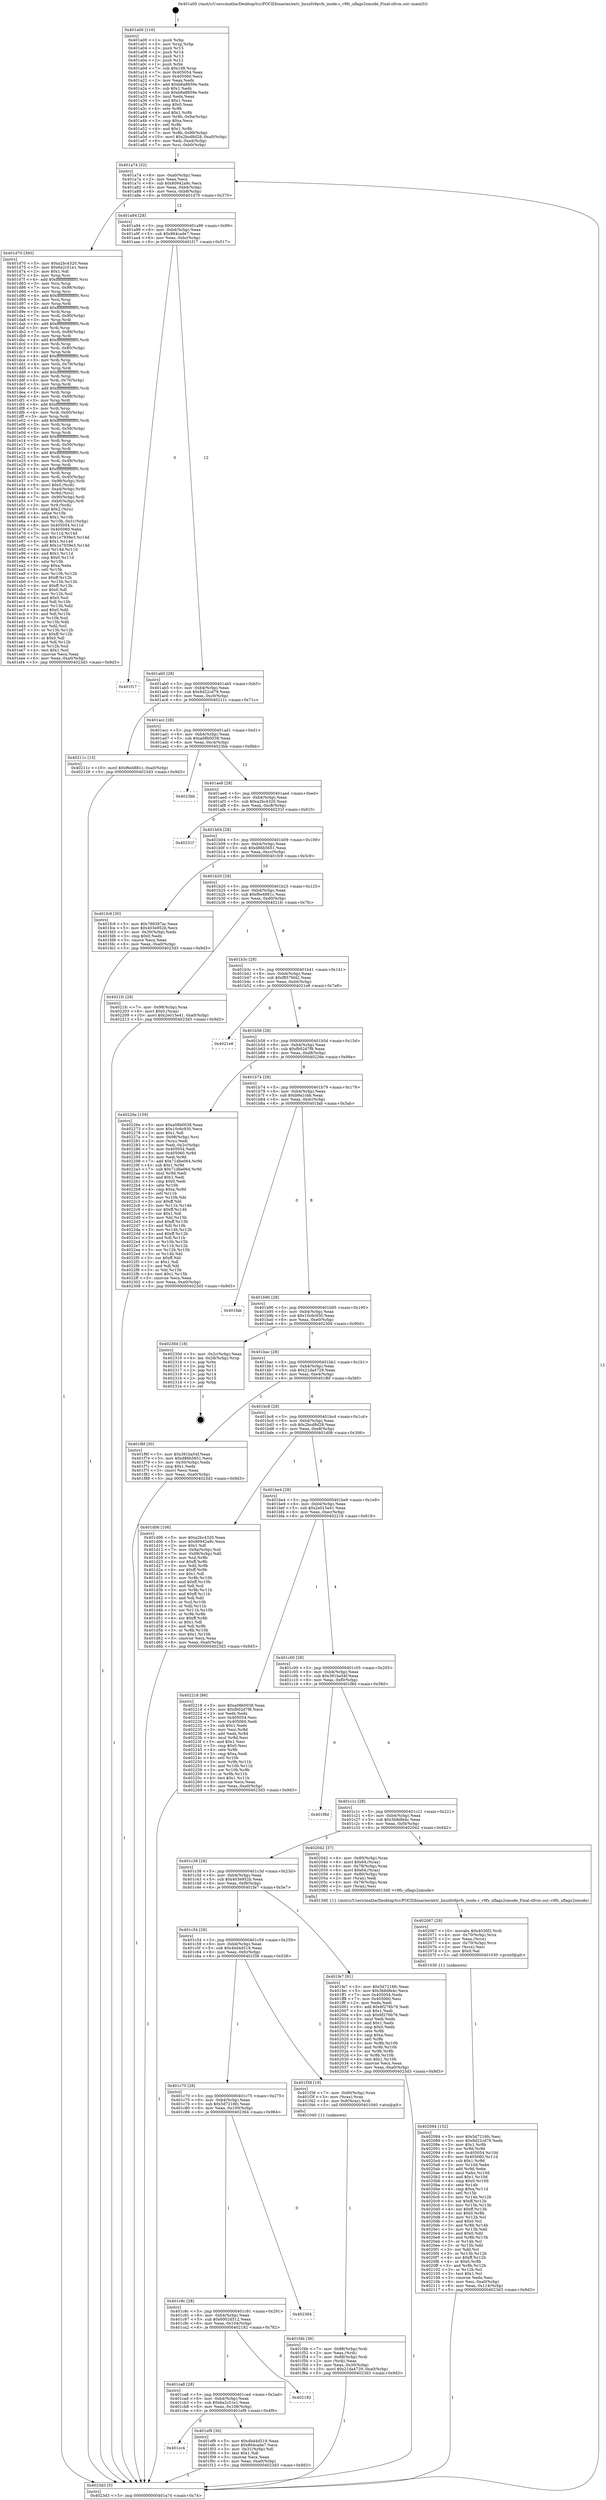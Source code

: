 digraph "0x401a00" {
  label = "0x401a00 (/mnt/c/Users/mathe/Desktop/tcc/POCII/binaries/extr_linuxfs9pvfs_inode.c_v9fs_uflags2omode_Final-ollvm.out::main(0))"
  labelloc = "t"
  node[shape=record]

  Entry [label="",width=0.3,height=0.3,shape=circle,fillcolor=black,style=filled]
  "0x401a74" [label="{
     0x401a74 [32]\l
     | [instrs]\l
     &nbsp;&nbsp;0x401a74 \<+6\>: mov -0xa0(%rbp),%eax\l
     &nbsp;&nbsp;0x401a7a \<+2\>: mov %eax,%ecx\l
     &nbsp;&nbsp;0x401a7c \<+6\>: sub $0x80942a9c,%ecx\l
     &nbsp;&nbsp;0x401a82 \<+6\>: mov %eax,-0xb4(%rbp)\l
     &nbsp;&nbsp;0x401a88 \<+6\>: mov %ecx,-0xb8(%rbp)\l
     &nbsp;&nbsp;0x401a8e \<+6\>: je 0000000000401d70 \<main+0x370\>\l
  }"]
  "0x401d70" [label="{
     0x401d70 [393]\l
     | [instrs]\l
     &nbsp;&nbsp;0x401d70 \<+5\>: mov $0xa2bc4320,%eax\l
     &nbsp;&nbsp;0x401d75 \<+5\>: mov $0x6a2c51e1,%ecx\l
     &nbsp;&nbsp;0x401d7a \<+2\>: mov $0x1,%dl\l
     &nbsp;&nbsp;0x401d7c \<+3\>: mov %rsp,%rsi\l
     &nbsp;&nbsp;0x401d7f \<+4\>: add $0xfffffffffffffff0,%rsi\l
     &nbsp;&nbsp;0x401d83 \<+3\>: mov %rsi,%rsp\l
     &nbsp;&nbsp;0x401d86 \<+7\>: mov %rsi,-0x98(%rbp)\l
     &nbsp;&nbsp;0x401d8d \<+3\>: mov %rsp,%rsi\l
     &nbsp;&nbsp;0x401d90 \<+4\>: add $0xfffffffffffffff0,%rsi\l
     &nbsp;&nbsp;0x401d94 \<+3\>: mov %rsi,%rsp\l
     &nbsp;&nbsp;0x401d97 \<+3\>: mov %rsp,%rdi\l
     &nbsp;&nbsp;0x401d9a \<+4\>: add $0xfffffffffffffff0,%rdi\l
     &nbsp;&nbsp;0x401d9e \<+3\>: mov %rdi,%rsp\l
     &nbsp;&nbsp;0x401da1 \<+7\>: mov %rdi,-0x90(%rbp)\l
     &nbsp;&nbsp;0x401da8 \<+3\>: mov %rsp,%rdi\l
     &nbsp;&nbsp;0x401dab \<+4\>: add $0xfffffffffffffff0,%rdi\l
     &nbsp;&nbsp;0x401daf \<+3\>: mov %rdi,%rsp\l
     &nbsp;&nbsp;0x401db2 \<+7\>: mov %rdi,-0x88(%rbp)\l
     &nbsp;&nbsp;0x401db9 \<+3\>: mov %rsp,%rdi\l
     &nbsp;&nbsp;0x401dbc \<+4\>: add $0xfffffffffffffff0,%rdi\l
     &nbsp;&nbsp;0x401dc0 \<+3\>: mov %rdi,%rsp\l
     &nbsp;&nbsp;0x401dc3 \<+4\>: mov %rdi,-0x80(%rbp)\l
     &nbsp;&nbsp;0x401dc7 \<+3\>: mov %rsp,%rdi\l
     &nbsp;&nbsp;0x401dca \<+4\>: add $0xfffffffffffffff0,%rdi\l
     &nbsp;&nbsp;0x401dce \<+3\>: mov %rdi,%rsp\l
     &nbsp;&nbsp;0x401dd1 \<+4\>: mov %rdi,-0x78(%rbp)\l
     &nbsp;&nbsp;0x401dd5 \<+3\>: mov %rsp,%rdi\l
     &nbsp;&nbsp;0x401dd8 \<+4\>: add $0xfffffffffffffff0,%rdi\l
     &nbsp;&nbsp;0x401ddc \<+3\>: mov %rdi,%rsp\l
     &nbsp;&nbsp;0x401ddf \<+4\>: mov %rdi,-0x70(%rbp)\l
     &nbsp;&nbsp;0x401de3 \<+3\>: mov %rsp,%rdi\l
     &nbsp;&nbsp;0x401de6 \<+4\>: add $0xfffffffffffffff0,%rdi\l
     &nbsp;&nbsp;0x401dea \<+3\>: mov %rdi,%rsp\l
     &nbsp;&nbsp;0x401ded \<+4\>: mov %rdi,-0x68(%rbp)\l
     &nbsp;&nbsp;0x401df1 \<+3\>: mov %rsp,%rdi\l
     &nbsp;&nbsp;0x401df4 \<+4\>: add $0xfffffffffffffff0,%rdi\l
     &nbsp;&nbsp;0x401df8 \<+3\>: mov %rdi,%rsp\l
     &nbsp;&nbsp;0x401dfb \<+4\>: mov %rdi,-0x60(%rbp)\l
     &nbsp;&nbsp;0x401dff \<+3\>: mov %rsp,%rdi\l
     &nbsp;&nbsp;0x401e02 \<+4\>: add $0xfffffffffffffff0,%rdi\l
     &nbsp;&nbsp;0x401e06 \<+3\>: mov %rdi,%rsp\l
     &nbsp;&nbsp;0x401e09 \<+4\>: mov %rdi,-0x58(%rbp)\l
     &nbsp;&nbsp;0x401e0d \<+3\>: mov %rsp,%rdi\l
     &nbsp;&nbsp;0x401e10 \<+4\>: add $0xfffffffffffffff0,%rdi\l
     &nbsp;&nbsp;0x401e14 \<+3\>: mov %rdi,%rsp\l
     &nbsp;&nbsp;0x401e17 \<+4\>: mov %rdi,-0x50(%rbp)\l
     &nbsp;&nbsp;0x401e1b \<+3\>: mov %rsp,%rdi\l
     &nbsp;&nbsp;0x401e1e \<+4\>: add $0xfffffffffffffff0,%rdi\l
     &nbsp;&nbsp;0x401e22 \<+3\>: mov %rdi,%rsp\l
     &nbsp;&nbsp;0x401e25 \<+4\>: mov %rdi,-0x48(%rbp)\l
     &nbsp;&nbsp;0x401e29 \<+3\>: mov %rsp,%rdi\l
     &nbsp;&nbsp;0x401e2c \<+4\>: add $0xfffffffffffffff0,%rdi\l
     &nbsp;&nbsp;0x401e30 \<+3\>: mov %rdi,%rsp\l
     &nbsp;&nbsp;0x401e33 \<+4\>: mov %rdi,-0x40(%rbp)\l
     &nbsp;&nbsp;0x401e37 \<+7\>: mov -0x98(%rbp),%rdi\l
     &nbsp;&nbsp;0x401e3e \<+6\>: movl $0x0,(%rdi)\l
     &nbsp;&nbsp;0x401e44 \<+7\>: mov -0xa4(%rbp),%r8d\l
     &nbsp;&nbsp;0x401e4b \<+3\>: mov %r8d,(%rsi)\l
     &nbsp;&nbsp;0x401e4e \<+7\>: mov -0x90(%rbp),%rdi\l
     &nbsp;&nbsp;0x401e55 \<+7\>: mov -0xb0(%rbp),%r9\l
     &nbsp;&nbsp;0x401e5c \<+3\>: mov %r9,(%rdi)\l
     &nbsp;&nbsp;0x401e5f \<+3\>: cmpl $0x2,(%rsi)\l
     &nbsp;&nbsp;0x401e62 \<+4\>: setne %r10b\l
     &nbsp;&nbsp;0x401e66 \<+4\>: and $0x1,%r10b\l
     &nbsp;&nbsp;0x401e6a \<+4\>: mov %r10b,-0x31(%rbp)\l
     &nbsp;&nbsp;0x401e6e \<+8\>: mov 0x405054,%r11d\l
     &nbsp;&nbsp;0x401e76 \<+7\>: mov 0x405060,%ebx\l
     &nbsp;&nbsp;0x401e7d \<+3\>: mov %r11d,%r14d\l
     &nbsp;&nbsp;0x401e80 \<+7\>: sub $0x1e7939e3,%r14d\l
     &nbsp;&nbsp;0x401e87 \<+4\>: sub $0x1,%r14d\l
     &nbsp;&nbsp;0x401e8b \<+7\>: add $0x1e7939e3,%r14d\l
     &nbsp;&nbsp;0x401e92 \<+4\>: imul %r14d,%r11d\l
     &nbsp;&nbsp;0x401e96 \<+4\>: and $0x1,%r11d\l
     &nbsp;&nbsp;0x401e9a \<+4\>: cmp $0x0,%r11d\l
     &nbsp;&nbsp;0x401e9e \<+4\>: sete %r10b\l
     &nbsp;&nbsp;0x401ea2 \<+3\>: cmp $0xa,%ebx\l
     &nbsp;&nbsp;0x401ea5 \<+4\>: setl %r15b\l
     &nbsp;&nbsp;0x401ea9 \<+3\>: mov %r10b,%r12b\l
     &nbsp;&nbsp;0x401eac \<+4\>: xor $0xff,%r12b\l
     &nbsp;&nbsp;0x401eb0 \<+3\>: mov %r15b,%r13b\l
     &nbsp;&nbsp;0x401eb3 \<+4\>: xor $0xff,%r13b\l
     &nbsp;&nbsp;0x401eb7 \<+3\>: xor $0x0,%dl\l
     &nbsp;&nbsp;0x401eba \<+3\>: mov %r12b,%sil\l
     &nbsp;&nbsp;0x401ebd \<+4\>: and $0x0,%sil\l
     &nbsp;&nbsp;0x401ec1 \<+3\>: and %dl,%r10b\l
     &nbsp;&nbsp;0x401ec4 \<+3\>: mov %r13b,%dil\l
     &nbsp;&nbsp;0x401ec7 \<+4\>: and $0x0,%dil\l
     &nbsp;&nbsp;0x401ecb \<+3\>: and %dl,%r15b\l
     &nbsp;&nbsp;0x401ece \<+3\>: or %r10b,%sil\l
     &nbsp;&nbsp;0x401ed1 \<+3\>: or %r15b,%dil\l
     &nbsp;&nbsp;0x401ed4 \<+3\>: xor %dil,%sil\l
     &nbsp;&nbsp;0x401ed7 \<+3\>: or %r13b,%r12b\l
     &nbsp;&nbsp;0x401eda \<+4\>: xor $0xff,%r12b\l
     &nbsp;&nbsp;0x401ede \<+3\>: or $0x0,%dl\l
     &nbsp;&nbsp;0x401ee1 \<+3\>: and %dl,%r12b\l
     &nbsp;&nbsp;0x401ee4 \<+3\>: or %r12b,%sil\l
     &nbsp;&nbsp;0x401ee7 \<+4\>: test $0x1,%sil\l
     &nbsp;&nbsp;0x401eeb \<+3\>: cmovne %ecx,%eax\l
     &nbsp;&nbsp;0x401eee \<+6\>: mov %eax,-0xa0(%rbp)\l
     &nbsp;&nbsp;0x401ef4 \<+5\>: jmp 00000000004023d3 \<main+0x9d3\>\l
  }"]
  "0x401a94" [label="{
     0x401a94 [28]\l
     | [instrs]\l
     &nbsp;&nbsp;0x401a94 \<+5\>: jmp 0000000000401a99 \<main+0x99\>\l
     &nbsp;&nbsp;0x401a99 \<+6\>: mov -0xb4(%rbp),%eax\l
     &nbsp;&nbsp;0x401a9f \<+5\>: sub $0x864cade7,%eax\l
     &nbsp;&nbsp;0x401aa4 \<+6\>: mov %eax,-0xbc(%rbp)\l
     &nbsp;&nbsp;0x401aaa \<+6\>: je 0000000000401f17 \<main+0x517\>\l
  }"]
  Exit [label="",width=0.3,height=0.3,shape=circle,fillcolor=black,style=filled,peripheries=2]
  "0x401f17" [label="{
     0x401f17\l
  }", style=dashed]
  "0x401ab0" [label="{
     0x401ab0 [28]\l
     | [instrs]\l
     &nbsp;&nbsp;0x401ab0 \<+5\>: jmp 0000000000401ab5 \<main+0xb5\>\l
     &nbsp;&nbsp;0x401ab5 \<+6\>: mov -0xb4(%rbp),%eax\l
     &nbsp;&nbsp;0x401abb \<+5\>: sub $0x8d22cd79,%eax\l
     &nbsp;&nbsp;0x401ac0 \<+6\>: mov %eax,-0xc0(%rbp)\l
     &nbsp;&nbsp;0x401ac6 \<+6\>: je 000000000040211c \<main+0x71c\>\l
  }"]
  "0x402084" [label="{
     0x402084 [152]\l
     | [instrs]\l
     &nbsp;&nbsp;0x402084 \<+5\>: mov $0x5d7216fc,%esi\l
     &nbsp;&nbsp;0x402089 \<+5\>: mov $0x8d22cd79,%edx\l
     &nbsp;&nbsp;0x40208e \<+3\>: mov $0x1,%r8b\l
     &nbsp;&nbsp;0x402091 \<+3\>: xor %r9d,%r9d\l
     &nbsp;&nbsp;0x402094 \<+8\>: mov 0x405054,%r10d\l
     &nbsp;&nbsp;0x40209c \<+8\>: mov 0x405060,%r11d\l
     &nbsp;&nbsp;0x4020a4 \<+4\>: sub $0x1,%r9d\l
     &nbsp;&nbsp;0x4020a8 \<+3\>: mov %r10d,%ebx\l
     &nbsp;&nbsp;0x4020ab \<+3\>: add %r9d,%ebx\l
     &nbsp;&nbsp;0x4020ae \<+4\>: imul %ebx,%r10d\l
     &nbsp;&nbsp;0x4020b2 \<+4\>: and $0x1,%r10d\l
     &nbsp;&nbsp;0x4020b6 \<+4\>: cmp $0x0,%r10d\l
     &nbsp;&nbsp;0x4020ba \<+4\>: sete %r14b\l
     &nbsp;&nbsp;0x4020be \<+4\>: cmp $0xa,%r11d\l
     &nbsp;&nbsp;0x4020c2 \<+4\>: setl %r15b\l
     &nbsp;&nbsp;0x4020c6 \<+3\>: mov %r14b,%r12b\l
     &nbsp;&nbsp;0x4020c9 \<+4\>: xor $0xff,%r12b\l
     &nbsp;&nbsp;0x4020cd \<+3\>: mov %r15b,%r13b\l
     &nbsp;&nbsp;0x4020d0 \<+4\>: xor $0xff,%r13b\l
     &nbsp;&nbsp;0x4020d4 \<+4\>: xor $0x0,%r8b\l
     &nbsp;&nbsp;0x4020d8 \<+3\>: mov %r12b,%cl\l
     &nbsp;&nbsp;0x4020db \<+3\>: and $0x0,%cl\l
     &nbsp;&nbsp;0x4020de \<+3\>: and %r8b,%r14b\l
     &nbsp;&nbsp;0x4020e1 \<+3\>: mov %r13b,%dil\l
     &nbsp;&nbsp;0x4020e4 \<+4\>: and $0x0,%dil\l
     &nbsp;&nbsp;0x4020e8 \<+3\>: and %r8b,%r15b\l
     &nbsp;&nbsp;0x4020eb \<+3\>: or %r14b,%cl\l
     &nbsp;&nbsp;0x4020ee \<+3\>: or %r15b,%dil\l
     &nbsp;&nbsp;0x4020f1 \<+3\>: xor %dil,%cl\l
     &nbsp;&nbsp;0x4020f4 \<+3\>: or %r13b,%r12b\l
     &nbsp;&nbsp;0x4020f7 \<+4\>: xor $0xff,%r12b\l
     &nbsp;&nbsp;0x4020fb \<+4\>: or $0x0,%r8b\l
     &nbsp;&nbsp;0x4020ff \<+3\>: and %r8b,%r12b\l
     &nbsp;&nbsp;0x402102 \<+3\>: or %r12b,%cl\l
     &nbsp;&nbsp;0x402105 \<+3\>: test $0x1,%cl\l
     &nbsp;&nbsp;0x402108 \<+3\>: cmovne %edx,%esi\l
     &nbsp;&nbsp;0x40210b \<+6\>: mov %esi,-0xa0(%rbp)\l
     &nbsp;&nbsp;0x402111 \<+6\>: mov %eax,-0x114(%rbp)\l
     &nbsp;&nbsp;0x402117 \<+5\>: jmp 00000000004023d3 \<main+0x9d3\>\l
  }"]
  "0x40211c" [label="{
     0x40211c [15]\l
     | [instrs]\l
     &nbsp;&nbsp;0x40211c \<+10\>: movl $0xf6e4881c,-0xa0(%rbp)\l
     &nbsp;&nbsp;0x402126 \<+5\>: jmp 00000000004023d3 \<main+0x9d3\>\l
  }"]
  "0x401acc" [label="{
     0x401acc [28]\l
     | [instrs]\l
     &nbsp;&nbsp;0x401acc \<+5\>: jmp 0000000000401ad1 \<main+0xd1\>\l
     &nbsp;&nbsp;0x401ad1 \<+6\>: mov -0xb4(%rbp),%eax\l
     &nbsp;&nbsp;0x401ad7 \<+5\>: sub $0xa08b0038,%eax\l
     &nbsp;&nbsp;0x401adc \<+6\>: mov %eax,-0xc4(%rbp)\l
     &nbsp;&nbsp;0x401ae2 \<+6\>: je 00000000004023bb \<main+0x9bb\>\l
  }"]
  "0x402067" [label="{
     0x402067 [29]\l
     | [instrs]\l
     &nbsp;&nbsp;0x402067 \<+10\>: movabs $0x4030f2,%rdi\l
     &nbsp;&nbsp;0x402071 \<+4\>: mov -0x70(%rbp),%rcx\l
     &nbsp;&nbsp;0x402075 \<+2\>: mov %eax,(%rcx)\l
     &nbsp;&nbsp;0x402077 \<+4\>: mov -0x70(%rbp),%rcx\l
     &nbsp;&nbsp;0x40207b \<+2\>: mov (%rcx),%esi\l
     &nbsp;&nbsp;0x40207d \<+2\>: mov $0x0,%al\l
     &nbsp;&nbsp;0x40207f \<+5\>: call 0000000000401030 \<printf@plt\>\l
     | [calls]\l
     &nbsp;&nbsp;0x401030 \{1\} (unknown)\l
  }"]
  "0x4023bb" [label="{
     0x4023bb\l
  }", style=dashed]
  "0x401ae8" [label="{
     0x401ae8 [28]\l
     | [instrs]\l
     &nbsp;&nbsp;0x401ae8 \<+5\>: jmp 0000000000401aed \<main+0xed\>\l
     &nbsp;&nbsp;0x401aed \<+6\>: mov -0xb4(%rbp),%eax\l
     &nbsp;&nbsp;0x401af3 \<+5\>: sub $0xa2bc4320,%eax\l
     &nbsp;&nbsp;0x401af8 \<+6\>: mov %eax,-0xc8(%rbp)\l
     &nbsp;&nbsp;0x401afe \<+6\>: je 000000000040231f \<main+0x91f\>\l
  }"]
  "0x401f4b" [label="{
     0x401f4b [36]\l
     | [instrs]\l
     &nbsp;&nbsp;0x401f4b \<+7\>: mov -0x88(%rbp),%rdi\l
     &nbsp;&nbsp;0x401f52 \<+2\>: mov %eax,(%rdi)\l
     &nbsp;&nbsp;0x401f54 \<+7\>: mov -0x88(%rbp),%rdi\l
     &nbsp;&nbsp;0x401f5b \<+2\>: mov (%rdi),%eax\l
     &nbsp;&nbsp;0x401f5d \<+3\>: mov %eax,-0x30(%rbp)\l
     &nbsp;&nbsp;0x401f60 \<+10\>: movl $0x21da4729,-0xa0(%rbp)\l
     &nbsp;&nbsp;0x401f6a \<+5\>: jmp 00000000004023d3 \<main+0x9d3\>\l
  }"]
  "0x40231f" [label="{
     0x40231f\l
  }", style=dashed]
  "0x401b04" [label="{
     0x401b04 [28]\l
     | [instrs]\l
     &nbsp;&nbsp;0x401b04 \<+5\>: jmp 0000000000401b09 \<main+0x109\>\l
     &nbsp;&nbsp;0x401b09 \<+6\>: mov -0xb4(%rbp),%eax\l
     &nbsp;&nbsp;0x401b0f \<+5\>: sub $0xd86b5651,%eax\l
     &nbsp;&nbsp;0x401b14 \<+6\>: mov %eax,-0xcc(%rbp)\l
     &nbsp;&nbsp;0x401b1a \<+6\>: je 0000000000401fc9 \<main+0x5c9\>\l
  }"]
  "0x401cc4" [label="{
     0x401cc4\l
  }", style=dashed]
  "0x401fc9" [label="{
     0x401fc9 [30]\l
     | [instrs]\l
     &nbsp;&nbsp;0x401fc9 \<+5\>: mov $0x789397ac,%eax\l
     &nbsp;&nbsp;0x401fce \<+5\>: mov $0x403e952b,%ecx\l
     &nbsp;&nbsp;0x401fd3 \<+3\>: mov -0x30(%rbp),%edx\l
     &nbsp;&nbsp;0x401fd6 \<+3\>: cmp $0x0,%edx\l
     &nbsp;&nbsp;0x401fd9 \<+3\>: cmove %ecx,%eax\l
     &nbsp;&nbsp;0x401fdc \<+6\>: mov %eax,-0xa0(%rbp)\l
     &nbsp;&nbsp;0x401fe2 \<+5\>: jmp 00000000004023d3 \<main+0x9d3\>\l
  }"]
  "0x401b20" [label="{
     0x401b20 [28]\l
     | [instrs]\l
     &nbsp;&nbsp;0x401b20 \<+5\>: jmp 0000000000401b25 \<main+0x125\>\l
     &nbsp;&nbsp;0x401b25 \<+6\>: mov -0xb4(%rbp),%eax\l
     &nbsp;&nbsp;0x401b2b \<+5\>: sub $0xf6e4881c,%eax\l
     &nbsp;&nbsp;0x401b30 \<+6\>: mov %eax,-0xd0(%rbp)\l
     &nbsp;&nbsp;0x401b36 \<+6\>: je 00000000004021fc \<main+0x7fc\>\l
  }"]
  "0x401ef9" [label="{
     0x401ef9 [30]\l
     | [instrs]\l
     &nbsp;&nbsp;0x401ef9 \<+5\>: mov $0x4bd4d519,%eax\l
     &nbsp;&nbsp;0x401efe \<+5\>: mov $0x864cade7,%ecx\l
     &nbsp;&nbsp;0x401f03 \<+3\>: mov -0x31(%rbp),%dl\l
     &nbsp;&nbsp;0x401f06 \<+3\>: test $0x1,%dl\l
     &nbsp;&nbsp;0x401f09 \<+3\>: cmovne %ecx,%eax\l
     &nbsp;&nbsp;0x401f0c \<+6\>: mov %eax,-0xa0(%rbp)\l
     &nbsp;&nbsp;0x401f12 \<+5\>: jmp 00000000004023d3 \<main+0x9d3\>\l
  }"]
  "0x4021fc" [label="{
     0x4021fc [28]\l
     | [instrs]\l
     &nbsp;&nbsp;0x4021fc \<+7\>: mov -0x98(%rbp),%rax\l
     &nbsp;&nbsp;0x402203 \<+6\>: movl $0x0,(%rax)\l
     &nbsp;&nbsp;0x402209 \<+10\>: movl $0x2e015e41,-0xa0(%rbp)\l
     &nbsp;&nbsp;0x402213 \<+5\>: jmp 00000000004023d3 \<main+0x9d3\>\l
  }"]
  "0x401b3c" [label="{
     0x401b3c [28]\l
     | [instrs]\l
     &nbsp;&nbsp;0x401b3c \<+5\>: jmp 0000000000401b41 \<main+0x141\>\l
     &nbsp;&nbsp;0x401b41 \<+6\>: mov -0xb4(%rbp),%eax\l
     &nbsp;&nbsp;0x401b47 \<+5\>: sub $0xf857fd42,%eax\l
     &nbsp;&nbsp;0x401b4c \<+6\>: mov %eax,-0xd4(%rbp)\l
     &nbsp;&nbsp;0x401b52 \<+6\>: je 00000000004021e8 \<main+0x7e8\>\l
  }"]
  "0x401ca8" [label="{
     0x401ca8 [28]\l
     | [instrs]\l
     &nbsp;&nbsp;0x401ca8 \<+5\>: jmp 0000000000401cad \<main+0x2ad\>\l
     &nbsp;&nbsp;0x401cad \<+6\>: mov -0xb4(%rbp),%eax\l
     &nbsp;&nbsp;0x401cb3 \<+5\>: sub $0x6a2c51e1,%eax\l
     &nbsp;&nbsp;0x401cb8 \<+6\>: mov %eax,-0x108(%rbp)\l
     &nbsp;&nbsp;0x401cbe \<+6\>: je 0000000000401ef9 \<main+0x4f9\>\l
  }"]
  "0x4021e8" [label="{
     0x4021e8\l
  }", style=dashed]
  "0x401b58" [label="{
     0x401b58 [28]\l
     | [instrs]\l
     &nbsp;&nbsp;0x401b58 \<+5\>: jmp 0000000000401b5d \<main+0x15d\>\l
     &nbsp;&nbsp;0x401b5d \<+6\>: mov -0xb4(%rbp),%eax\l
     &nbsp;&nbsp;0x401b63 \<+5\>: sub $0xfb02d7f8,%eax\l
     &nbsp;&nbsp;0x401b68 \<+6\>: mov %eax,-0xd8(%rbp)\l
     &nbsp;&nbsp;0x401b6e \<+6\>: je 000000000040226e \<main+0x86e\>\l
  }"]
  "0x402182" [label="{
     0x402182\l
  }", style=dashed]
  "0x40226e" [label="{
     0x40226e [159]\l
     | [instrs]\l
     &nbsp;&nbsp;0x40226e \<+5\>: mov $0xa08b0038,%eax\l
     &nbsp;&nbsp;0x402273 \<+5\>: mov $0x10c6c930,%ecx\l
     &nbsp;&nbsp;0x402278 \<+2\>: mov $0x1,%dl\l
     &nbsp;&nbsp;0x40227a \<+7\>: mov -0x98(%rbp),%rsi\l
     &nbsp;&nbsp;0x402281 \<+2\>: mov (%rsi),%edi\l
     &nbsp;&nbsp;0x402283 \<+3\>: mov %edi,-0x2c(%rbp)\l
     &nbsp;&nbsp;0x402286 \<+7\>: mov 0x405054,%edi\l
     &nbsp;&nbsp;0x40228d \<+8\>: mov 0x405060,%r8d\l
     &nbsp;&nbsp;0x402295 \<+3\>: mov %edi,%r9d\l
     &nbsp;&nbsp;0x402298 \<+7\>: add $0x71dbe064,%r9d\l
     &nbsp;&nbsp;0x40229f \<+4\>: sub $0x1,%r9d\l
     &nbsp;&nbsp;0x4022a3 \<+7\>: sub $0x71dbe064,%r9d\l
     &nbsp;&nbsp;0x4022aa \<+4\>: imul %r9d,%edi\l
     &nbsp;&nbsp;0x4022ae \<+3\>: and $0x1,%edi\l
     &nbsp;&nbsp;0x4022b1 \<+3\>: cmp $0x0,%edi\l
     &nbsp;&nbsp;0x4022b4 \<+4\>: sete %r10b\l
     &nbsp;&nbsp;0x4022b8 \<+4\>: cmp $0xa,%r8d\l
     &nbsp;&nbsp;0x4022bc \<+4\>: setl %r11b\l
     &nbsp;&nbsp;0x4022c0 \<+3\>: mov %r10b,%bl\l
     &nbsp;&nbsp;0x4022c3 \<+3\>: xor $0xff,%bl\l
     &nbsp;&nbsp;0x4022c6 \<+3\>: mov %r11b,%r14b\l
     &nbsp;&nbsp;0x4022c9 \<+4\>: xor $0xff,%r14b\l
     &nbsp;&nbsp;0x4022cd \<+3\>: xor $0x1,%dl\l
     &nbsp;&nbsp;0x4022d0 \<+3\>: mov %bl,%r15b\l
     &nbsp;&nbsp;0x4022d3 \<+4\>: and $0xff,%r15b\l
     &nbsp;&nbsp;0x4022d7 \<+3\>: and %dl,%r10b\l
     &nbsp;&nbsp;0x4022da \<+3\>: mov %r14b,%r12b\l
     &nbsp;&nbsp;0x4022dd \<+4\>: and $0xff,%r12b\l
     &nbsp;&nbsp;0x4022e1 \<+3\>: and %dl,%r11b\l
     &nbsp;&nbsp;0x4022e4 \<+3\>: or %r10b,%r15b\l
     &nbsp;&nbsp;0x4022e7 \<+3\>: or %r11b,%r12b\l
     &nbsp;&nbsp;0x4022ea \<+3\>: xor %r12b,%r15b\l
     &nbsp;&nbsp;0x4022ed \<+3\>: or %r14b,%bl\l
     &nbsp;&nbsp;0x4022f0 \<+3\>: xor $0xff,%bl\l
     &nbsp;&nbsp;0x4022f3 \<+3\>: or $0x1,%dl\l
     &nbsp;&nbsp;0x4022f6 \<+2\>: and %dl,%bl\l
     &nbsp;&nbsp;0x4022f8 \<+3\>: or %bl,%r15b\l
     &nbsp;&nbsp;0x4022fb \<+4\>: test $0x1,%r15b\l
     &nbsp;&nbsp;0x4022ff \<+3\>: cmovne %ecx,%eax\l
     &nbsp;&nbsp;0x402302 \<+6\>: mov %eax,-0xa0(%rbp)\l
     &nbsp;&nbsp;0x402308 \<+5\>: jmp 00000000004023d3 \<main+0x9d3\>\l
  }"]
  "0x401b74" [label="{
     0x401b74 [28]\l
     | [instrs]\l
     &nbsp;&nbsp;0x401b74 \<+5\>: jmp 0000000000401b79 \<main+0x179\>\l
     &nbsp;&nbsp;0x401b79 \<+6\>: mov -0xb4(%rbp),%eax\l
     &nbsp;&nbsp;0x401b7f \<+5\>: sub $0xb9a1cbb,%eax\l
     &nbsp;&nbsp;0x401b84 \<+6\>: mov %eax,-0xdc(%rbp)\l
     &nbsp;&nbsp;0x401b8a \<+6\>: je 0000000000401fab \<main+0x5ab\>\l
  }"]
  "0x401c8c" [label="{
     0x401c8c [28]\l
     | [instrs]\l
     &nbsp;&nbsp;0x401c8c \<+5\>: jmp 0000000000401c91 \<main+0x291\>\l
     &nbsp;&nbsp;0x401c91 \<+6\>: mov -0xb4(%rbp),%eax\l
     &nbsp;&nbsp;0x401c97 \<+5\>: sub $0x6002d512,%eax\l
     &nbsp;&nbsp;0x401c9c \<+6\>: mov %eax,-0x104(%rbp)\l
     &nbsp;&nbsp;0x401ca2 \<+6\>: je 0000000000402182 \<main+0x782\>\l
  }"]
  "0x401fab" [label="{
     0x401fab\l
  }", style=dashed]
  "0x401b90" [label="{
     0x401b90 [28]\l
     | [instrs]\l
     &nbsp;&nbsp;0x401b90 \<+5\>: jmp 0000000000401b95 \<main+0x195\>\l
     &nbsp;&nbsp;0x401b95 \<+6\>: mov -0xb4(%rbp),%eax\l
     &nbsp;&nbsp;0x401b9b \<+5\>: sub $0x10c6c930,%eax\l
     &nbsp;&nbsp;0x401ba0 \<+6\>: mov %eax,-0xe0(%rbp)\l
     &nbsp;&nbsp;0x401ba6 \<+6\>: je 000000000040230d \<main+0x90d\>\l
  }"]
  "0x402364" [label="{
     0x402364\l
  }", style=dashed]
  "0x40230d" [label="{
     0x40230d [18]\l
     | [instrs]\l
     &nbsp;&nbsp;0x40230d \<+3\>: mov -0x2c(%rbp),%eax\l
     &nbsp;&nbsp;0x402310 \<+4\>: lea -0x28(%rbp),%rsp\l
     &nbsp;&nbsp;0x402314 \<+1\>: pop %rbx\l
     &nbsp;&nbsp;0x402315 \<+2\>: pop %r12\l
     &nbsp;&nbsp;0x402317 \<+2\>: pop %r13\l
     &nbsp;&nbsp;0x402319 \<+2\>: pop %r14\l
     &nbsp;&nbsp;0x40231b \<+2\>: pop %r15\l
     &nbsp;&nbsp;0x40231d \<+1\>: pop %rbp\l
     &nbsp;&nbsp;0x40231e \<+1\>: ret\l
  }"]
  "0x401bac" [label="{
     0x401bac [28]\l
     | [instrs]\l
     &nbsp;&nbsp;0x401bac \<+5\>: jmp 0000000000401bb1 \<main+0x1b1\>\l
     &nbsp;&nbsp;0x401bb1 \<+6\>: mov -0xb4(%rbp),%eax\l
     &nbsp;&nbsp;0x401bb7 \<+5\>: sub $0x21da4729,%eax\l
     &nbsp;&nbsp;0x401bbc \<+6\>: mov %eax,-0xe4(%rbp)\l
     &nbsp;&nbsp;0x401bc2 \<+6\>: je 0000000000401f6f \<main+0x56f\>\l
  }"]
  "0x401c70" [label="{
     0x401c70 [28]\l
     | [instrs]\l
     &nbsp;&nbsp;0x401c70 \<+5\>: jmp 0000000000401c75 \<main+0x275\>\l
     &nbsp;&nbsp;0x401c75 \<+6\>: mov -0xb4(%rbp),%eax\l
     &nbsp;&nbsp;0x401c7b \<+5\>: sub $0x5d7216fc,%eax\l
     &nbsp;&nbsp;0x401c80 \<+6\>: mov %eax,-0x100(%rbp)\l
     &nbsp;&nbsp;0x401c86 \<+6\>: je 0000000000402364 \<main+0x964\>\l
  }"]
  "0x401f6f" [label="{
     0x401f6f [30]\l
     | [instrs]\l
     &nbsp;&nbsp;0x401f6f \<+5\>: mov $0x391ba54f,%eax\l
     &nbsp;&nbsp;0x401f74 \<+5\>: mov $0xd86b5651,%ecx\l
     &nbsp;&nbsp;0x401f79 \<+3\>: mov -0x30(%rbp),%edx\l
     &nbsp;&nbsp;0x401f7c \<+3\>: cmp $0x1,%edx\l
     &nbsp;&nbsp;0x401f7f \<+3\>: cmovl %ecx,%eax\l
     &nbsp;&nbsp;0x401f82 \<+6\>: mov %eax,-0xa0(%rbp)\l
     &nbsp;&nbsp;0x401f88 \<+5\>: jmp 00000000004023d3 \<main+0x9d3\>\l
  }"]
  "0x401bc8" [label="{
     0x401bc8 [28]\l
     | [instrs]\l
     &nbsp;&nbsp;0x401bc8 \<+5\>: jmp 0000000000401bcd \<main+0x1cd\>\l
     &nbsp;&nbsp;0x401bcd \<+6\>: mov -0xb4(%rbp),%eax\l
     &nbsp;&nbsp;0x401bd3 \<+5\>: sub $0x2bcd8d28,%eax\l
     &nbsp;&nbsp;0x401bd8 \<+6\>: mov %eax,-0xe8(%rbp)\l
     &nbsp;&nbsp;0x401bde \<+6\>: je 0000000000401d06 \<main+0x306\>\l
  }"]
  "0x401f38" [label="{
     0x401f38 [19]\l
     | [instrs]\l
     &nbsp;&nbsp;0x401f38 \<+7\>: mov -0x90(%rbp),%rax\l
     &nbsp;&nbsp;0x401f3f \<+3\>: mov (%rax),%rax\l
     &nbsp;&nbsp;0x401f42 \<+4\>: mov 0x8(%rax),%rdi\l
     &nbsp;&nbsp;0x401f46 \<+5\>: call 0000000000401040 \<atoi@plt\>\l
     | [calls]\l
     &nbsp;&nbsp;0x401040 \{1\} (unknown)\l
  }"]
  "0x401d06" [label="{
     0x401d06 [106]\l
     | [instrs]\l
     &nbsp;&nbsp;0x401d06 \<+5\>: mov $0xa2bc4320,%eax\l
     &nbsp;&nbsp;0x401d0b \<+5\>: mov $0x80942a9c,%ecx\l
     &nbsp;&nbsp;0x401d10 \<+2\>: mov $0x1,%dl\l
     &nbsp;&nbsp;0x401d12 \<+7\>: mov -0x9a(%rbp),%sil\l
     &nbsp;&nbsp;0x401d19 \<+7\>: mov -0x99(%rbp),%dil\l
     &nbsp;&nbsp;0x401d20 \<+3\>: mov %sil,%r8b\l
     &nbsp;&nbsp;0x401d23 \<+4\>: xor $0xff,%r8b\l
     &nbsp;&nbsp;0x401d27 \<+3\>: mov %dil,%r9b\l
     &nbsp;&nbsp;0x401d2a \<+4\>: xor $0xff,%r9b\l
     &nbsp;&nbsp;0x401d2e \<+3\>: xor $0x1,%dl\l
     &nbsp;&nbsp;0x401d31 \<+3\>: mov %r8b,%r10b\l
     &nbsp;&nbsp;0x401d34 \<+4\>: and $0xff,%r10b\l
     &nbsp;&nbsp;0x401d38 \<+3\>: and %dl,%sil\l
     &nbsp;&nbsp;0x401d3b \<+3\>: mov %r9b,%r11b\l
     &nbsp;&nbsp;0x401d3e \<+4\>: and $0xff,%r11b\l
     &nbsp;&nbsp;0x401d42 \<+3\>: and %dl,%dil\l
     &nbsp;&nbsp;0x401d45 \<+3\>: or %sil,%r10b\l
     &nbsp;&nbsp;0x401d48 \<+3\>: or %dil,%r11b\l
     &nbsp;&nbsp;0x401d4b \<+3\>: xor %r11b,%r10b\l
     &nbsp;&nbsp;0x401d4e \<+3\>: or %r9b,%r8b\l
     &nbsp;&nbsp;0x401d51 \<+4\>: xor $0xff,%r8b\l
     &nbsp;&nbsp;0x401d55 \<+3\>: or $0x1,%dl\l
     &nbsp;&nbsp;0x401d58 \<+3\>: and %dl,%r8b\l
     &nbsp;&nbsp;0x401d5b \<+3\>: or %r8b,%r10b\l
     &nbsp;&nbsp;0x401d5e \<+4\>: test $0x1,%r10b\l
     &nbsp;&nbsp;0x401d62 \<+3\>: cmovne %ecx,%eax\l
     &nbsp;&nbsp;0x401d65 \<+6\>: mov %eax,-0xa0(%rbp)\l
     &nbsp;&nbsp;0x401d6b \<+5\>: jmp 00000000004023d3 \<main+0x9d3\>\l
  }"]
  "0x401be4" [label="{
     0x401be4 [28]\l
     | [instrs]\l
     &nbsp;&nbsp;0x401be4 \<+5\>: jmp 0000000000401be9 \<main+0x1e9\>\l
     &nbsp;&nbsp;0x401be9 \<+6\>: mov -0xb4(%rbp),%eax\l
     &nbsp;&nbsp;0x401bef \<+5\>: sub $0x2e015e41,%eax\l
     &nbsp;&nbsp;0x401bf4 \<+6\>: mov %eax,-0xec(%rbp)\l
     &nbsp;&nbsp;0x401bfa \<+6\>: je 0000000000402218 \<main+0x818\>\l
  }"]
  "0x4023d3" [label="{
     0x4023d3 [5]\l
     | [instrs]\l
     &nbsp;&nbsp;0x4023d3 \<+5\>: jmp 0000000000401a74 \<main+0x74\>\l
  }"]
  "0x401a00" [label="{
     0x401a00 [116]\l
     | [instrs]\l
     &nbsp;&nbsp;0x401a00 \<+1\>: push %rbp\l
     &nbsp;&nbsp;0x401a01 \<+3\>: mov %rsp,%rbp\l
     &nbsp;&nbsp;0x401a04 \<+2\>: push %r15\l
     &nbsp;&nbsp;0x401a06 \<+2\>: push %r14\l
     &nbsp;&nbsp;0x401a08 \<+2\>: push %r13\l
     &nbsp;&nbsp;0x401a0a \<+2\>: push %r12\l
     &nbsp;&nbsp;0x401a0c \<+1\>: push %rbx\l
     &nbsp;&nbsp;0x401a0d \<+7\>: sub $0x108,%rsp\l
     &nbsp;&nbsp;0x401a14 \<+7\>: mov 0x405054,%eax\l
     &nbsp;&nbsp;0x401a1b \<+7\>: mov 0x405060,%ecx\l
     &nbsp;&nbsp;0x401a22 \<+2\>: mov %eax,%edx\l
     &nbsp;&nbsp;0x401a24 \<+6\>: add $0xb6a8859e,%edx\l
     &nbsp;&nbsp;0x401a2a \<+3\>: sub $0x1,%edx\l
     &nbsp;&nbsp;0x401a2d \<+6\>: sub $0xb6a8859e,%edx\l
     &nbsp;&nbsp;0x401a33 \<+3\>: imul %edx,%eax\l
     &nbsp;&nbsp;0x401a36 \<+3\>: and $0x1,%eax\l
     &nbsp;&nbsp;0x401a39 \<+3\>: cmp $0x0,%eax\l
     &nbsp;&nbsp;0x401a3c \<+4\>: sete %r8b\l
     &nbsp;&nbsp;0x401a40 \<+4\>: and $0x1,%r8b\l
     &nbsp;&nbsp;0x401a44 \<+7\>: mov %r8b,-0x9a(%rbp)\l
     &nbsp;&nbsp;0x401a4b \<+3\>: cmp $0xa,%ecx\l
     &nbsp;&nbsp;0x401a4e \<+4\>: setl %r8b\l
     &nbsp;&nbsp;0x401a52 \<+4\>: and $0x1,%r8b\l
     &nbsp;&nbsp;0x401a56 \<+7\>: mov %r8b,-0x99(%rbp)\l
     &nbsp;&nbsp;0x401a5d \<+10\>: movl $0x2bcd8d28,-0xa0(%rbp)\l
     &nbsp;&nbsp;0x401a67 \<+6\>: mov %edi,-0xa4(%rbp)\l
     &nbsp;&nbsp;0x401a6d \<+7\>: mov %rsi,-0xb0(%rbp)\l
  }"]
  "0x401c54" [label="{
     0x401c54 [28]\l
     | [instrs]\l
     &nbsp;&nbsp;0x401c54 \<+5\>: jmp 0000000000401c59 \<main+0x259\>\l
     &nbsp;&nbsp;0x401c59 \<+6\>: mov -0xb4(%rbp),%eax\l
     &nbsp;&nbsp;0x401c5f \<+5\>: sub $0x4bd4d519,%eax\l
     &nbsp;&nbsp;0x401c64 \<+6\>: mov %eax,-0xfc(%rbp)\l
     &nbsp;&nbsp;0x401c6a \<+6\>: je 0000000000401f38 \<main+0x538\>\l
  }"]
  "0x401fe7" [label="{
     0x401fe7 [91]\l
     | [instrs]\l
     &nbsp;&nbsp;0x401fe7 \<+5\>: mov $0x5d7216fc,%eax\l
     &nbsp;&nbsp;0x401fec \<+5\>: mov $0x3b8dfe4c,%ecx\l
     &nbsp;&nbsp;0x401ff1 \<+7\>: mov 0x405054,%edx\l
     &nbsp;&nbsp;0x401ff8 \<+7\>: mov 0x405060,%esi\l
     &nbsp;&nbsp;0x401fff \<+2\>: mov %edx,%edi\l
     &nbsp;&nbsp;0x402001 \<+6\>: add $0x6f276b76,%edi\l
     &nbsp;&nbsp;0x402007 \<+3\>: sub $0x1,%edi\l
     &nbsp;&nbsp;0x40200a \<+6\>: sub $0x6f276b76,%edi\l
     &nbsp;&nbsp;0x402010 \<+3\>: imul %edi,%edx\l
     &nbsp;&nbsp;0x402013 \<+3\>: and $0x1,%edx\l
     &nbsp;&nbsp;0x402016 \<+3\>: cmp $0x0,%edx\l
     &nbsp;&nbsp;0x402019 \<+4\>: sete %r8b\l
     &nbsp;&nbsp;0x40201d \<+3\>: cmp $0xa,%esi\l
     &nbsp;&nbsp;0x402020 \<+4\>: setl %r9b\l
     &nbsp;&nbsp;0x402024 \<+3\>: mov %r8b,%r10b\l
     &nbsp;&nbsp;0x402027 \<+3\>: and %r9b,%r10b\l
     &nbsp;&nbsp;0x40202a \<+3\>: xor %r9b,%r8b\l
     &nbsp;&nbsp;0x40202d \<+3\>: or %r8b,%r10b\l
     &nbsp;&nbsp;0x402030 \<+4\>: test $0x1,%r10b\l
     &nbsp;&nbsp;0x402034 \<+3\>: cmovne %ecx,%eax\l
     &nbsp;&nbsp;0x402037 \<+6\>: mov %eax,-0xa0(%rbp)\l
     &nbsp;&nbsp;0x40203d \<+5\>: jmp 00000000004023d3 \<main+0x9d3\>\l
  }"]
  "0x402218" [label="{
     0x402218 [86]\l
     | [instrs]\l
     &nbsp;&nbsp;0x402218 \<+5\>: mov $0xa08b0038,%eax\l
     &nbsp;&nbsp;0x40221d \<+5\>: mov $0xfb02d7f8,%ecx\l
     &nbsp;&nbsp;0x402222 \<+2\>: xor %edx,%edx\l
     &nbsp;&nbsp;0x402224 \<+7\>: mov 0x405054,%esi\l
     &nbsp;&nbsp;0x40222b \<+7\>: mov 0x405060,%edi\l
     &nbsp;&nbsp;0x402232 \<+3\>: sub $0x1,%edx\l
     &nbsp;&nbsp;0x402235 \<+3\>: mov %esi,%r8d\l
     &nbsp;&nbsp;0x402238 \<+3\>: add %edx,%r8d\l
     &nbsp;&nbsp;0x40223b \<+4\>: imul %r8d,%esi\l
     &nbsp;&nbsp;0x40223f \<+3\>: and $0x1,%esi\l
     &nbsp;&nbsp;0x402242 \<+3\>: cmp $0x0,%esi\l
     &nbsp;&nbsp;0x402245 \<+4\>: sete %r9b\l
     &nbsp;&nbsp;0x402249 \<+3\>: cmp $0xa,%edi\l
     &nbsp;&nbsp;0x40224c \<+4\>: setl %r10b\l
     &nbsp;&nbsp;0x402250 \<+3\>: mov %r9b,%r11b\l
     &nbsp;&nbsp;0x402253 \<+3\>: and %r10b,%r11b\l
     &nbsp;&nbsp;0x402256 \<+3\>: xor %r10b,%r9b\l
     &nbsp;&nbsp;0x402259 \<+3\>: or %r9b,%r11b\l
     &nbsp;&nbsp;0x40225c \<+4\>: test $0x1,%r11b\l
     &nbsp;&nbsp;0x402260 \<+3\>: cmovne %ecx,%eax\l
     &nbsp;&nbsp;0x402263 \<+6\>: mov %eax,-0xa0(%rbp)\l
     &nbsp;&nbsp;0x402269 \<+5\>: jmp 00000000004023d3 \<main+0x9d3\>\l
  }"]
  "0x401c00" [label="{
     0x401c00 [28]\l
     | [instrs]\l
     &nbsp;&nbsp;0x401c00 \<+5\>: jmp 0000000000401c05 \<main+0x205\>\l
     &nbsp;&nbsp;0x401c05 \<+6\>: mov -0xb4(%rbp),%eax\l
     &nbsp;&nbsp;0x401c0b \<+5\>: sub $0x391ba54f,%eax\l
     &nbsp;&nbsp;0x401c10 \<+6\>: mov %eax,-0xf0(%rbp)\l
     &nbsp;&nbsp;0x401c16 \<+6\>: je 0000000000401f8d \<main+0x58d\>\l
  }"]
  "0x401c38" [label="{
     0x401c38 [28]\l
     | [instrs]\l
     &nbsp;&nbsp;0x401c38 \<+5\>: jmp 0000000000401c3d \<main+0x23d\>\l
     &nbsp;&nbsp;0x401c3d \<+6\>: mov -0xb4(%rbp),%eax\l
     &nbsp;&nbsp;0x401c43 \<+5\>: sub $0x403e952b,%eax\l
     &nbsp;&nbsp;0x401c48 \<+6\>: mov %eax,-0xf8(%rbp)\l
     &nbsp;&nbsp;0x401c4e \<+6\>: je 0000000000401fe7 \<main+0x5e7\>\l
  }"]
  "0x401f8d" [label="{
     0x401f8d\l
  }", style=dashed]
  "0x401c1c" [label="{
     0x401c1c [28]\l
     | [instrs]\l
     &nbsp;&nbsp;0x401c1c \<+5\>: jmp 0000000000401c21 \<main+0x221\>\l
     &nbsp;&nbsp;0x401c21 \<+6\>: mov -0xb4(%rbp),%eax\l
     &nbsp;&nbsp;0x401c27 \<+5\>: sub $0x3b8dfe4c,%eax\l
     &nbsp;&nbsp;0x401c2c \<+6\>: mov %eax,-0xf4(%rbp)\l
     &nbsp;&nbsp;0x401c32 \<+6\>: je 0000000000402042 \<main+0x642\>\l
  }"]
  "0x402042" [label="{
     0x402042 [37]\l
     | [instrs]\l
     &nbsp;&nbsp;0x402042 \<+4\>: mov -0x80(%rbp),%rax\l
     &nbsp;&nbsp;0x402046 \<+6\>: movl $0x64,(%rax)\l
     &nbsp;&nbsp;0x40204c \<+4\>: mov -0x78(%rbp),%rax\l
     &nbsp;&nbsp;0x402050 \<+6\>: movl $0x64,(%rax)\l
     &nbsp;&nbsp;0x402056 \<+4\>: mov -0x80(%rbp),%rax\l
     &nbsp;&nbsp;0x40205a \<+2\>: mov (%rax),%edi\l
     &nbsp;&nbsp;0x40205c \<+4\>: mov -0x78(%rbp),%rax\l
     &nbsp;&nbsp;0x402060 \<+2\>: mov (%rax),%esi\l
     &nbsp;&nbsp;0x402062 \<+5\>: call 00000000004013d0 \<v9fs_uflags2omode\>\l
     | [calls]\l
     &nbsp;&nbsp;0x4013d0 \{1\} (/mnt/c/Users/mathe/Desktop/tcc/POCII/binaries/extr_linuxfs9pvfs_inode.c_v9fs_uflags2omode_Final-ollvm.out::v9fs_uflags2omode)\l
  }"]
  Entry -> "0x401a00" [label=" 1"]
  "0x401a74" -> "0x401d70" [label=" 1"]
  "0x401a74" -> "0x401a94" [label=" 12"]
  "0x40230d" -> Exit [label=" 1"]
  "0x401a94" -> "0x401f17" [label=" 0"]
  "0x401a94" -> "0x401ab0" [label=" 12"]
  "0x40226e" -> "0x4023d3" [label=" 1"]
  "0x401ab0" -> "0x40211c" [label=" 1"]
  "0x401ab0" -> "0x401acc" [label=" 11"]
  "0x402218" -> "0x4023d3" [label=" 1"]
  "0x401acc" -> "0x4023bb" [label=" 0"]
  "0x401acc" -> "0x401ae8" [label=" 11"]
  "0x4021fc" -> "0x4023d3" [label=" 1"]
  "0x401ae8" -> "0x40231f" [label=" 0"]
  "0x401ae8" -> "0x401b04" [label=" 11"]
  "0x40211c" -> "0x4023d3" [label=" 1"]
  "0x401b04" -> "0x401fc9" [label=" 1"]
  "0x401b04" -> "0x401b20" [label=" 10"]
  "0x402084" -> "0x4023d3" [label=" 1"]
  "0x401b20" -> "0x4021fc" [label=" 1"]
  "0x401b20" -> "0x401b3c" [label=" 9"]
  "0x402067" -> "0x402084" [label=" 1"]
  "0x401b3c" -> "0x4021e8" [label=" 0"]
  "0x401b3c" -> "0x401b58" [label=" 9"]
  "0x401fe7" -> "0x4023d3" [label=" 1"]
  "0x401b58" -> "0x40226e" [label=" 1"]
  "0x401b58" -> "0x401b74" [label=" 8"]
  "0x401fc9" -> "0x4023d3" [label=" 1"]
  "0x401b74" -> "0x401fab" [label=" 0"]
  "0x401b74" -> "0x401b90" [label=" 8"]
  "0x401f4b" -> "0x4023d3" [label=" 1"]
  "0x401b90" -> "0x40230d" [label=" 1"]
  "0x401b90" -> "0x401bac" [label=" 7"]
  "0x401f38" -> "0x401f4b" [label=" 1"]
  "0x401bac" -> "0x401f6f" [label=" 1"]
  "0x401bac" -> "0x401bc8" [label=" 6"]
  "0x401ca8" -> "0x401cc4" [label=" 0"]
  "0x401bc8" -> "0x401d06" [label=" 1"]
  "0x401bc8" -> "0x401be4" [label=" 5"]
  "0x401d06" -> "0x4023d3" [label=" 1"]
  "0x401a00" -> "0x401a74" [label=" 1"]
  "0x4023d3" -> "0x401a74" [label=" 12"]
  "0x401ca8" -> "0x401ef9" [label=" 1"]
  "0x401d70" -> "0x4023d3" [label=" 1"]
  "0x401c8c" -> "0x401ca8" [label=" 1"]
  "0x401be4" -> "0x402218" [label=" 1"]
  "0x401be4" -> "0x401c00" [label=" 4"]
  "0x401c8c" -> "0x402182" [label=" 0"]
  "0x401c00" -> "0x401f8d" [label=" 0"]
  "0x401c00" -> "0x401c1c" [label=" 4"]
  "0x401c70" -> "0x401c8c" [label=" 1"]
  "0x401c1c" -> "0x402042" [label=" 1"]
  "0x401c1c" -> "0x401c38" [label=" 3"]
  "0x401f6f" -> "0x4023d3" [label=" 1"]
  "0x401c38" -> "0x401fe7" [label=" 1"]
  "0x401c38" -> "0x401c54" [label=" 2"]
  "0x402042" -> "0x402067" [label=" 1"]
  "0x401c54" -> "0x401f38" [label=" 1"]
  "0x401c54" -> "0x401c70" [label=" 1"]
  "0x401ef9" -> "0x4023d3" [label=" 1"]
  "0x401c70" -> "0x402364" [label=" 0"]
}
